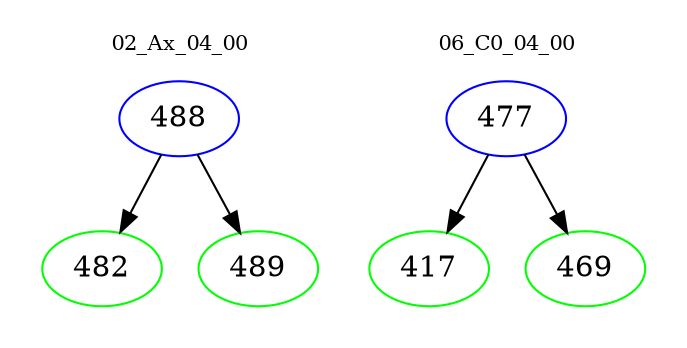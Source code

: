 digraph{
subgraph cluster_0 {
color = white
label = "02_Ax_04_00";
fontsize=10;
T0_488 [label="488", color="blue"]
T0_488 -> T0_482 [color="black"]
T0_482 [label="482", color="green"]
T0_488 -> T0_489 [color="black"]
T0_489 [label="489", color="green"]
}
subgraph cluster_1 {
color = white
label = "06_C0_04_00";
fontsize=10;
T1_477 [label="477", color="blue"]
T1_477 -> T1_417 [color="black"]
T1_417 [label="417", color="green"]
T1_477 -> T1_469 [color="black"]
T1_469 [label="469", color="green"]
}
}
